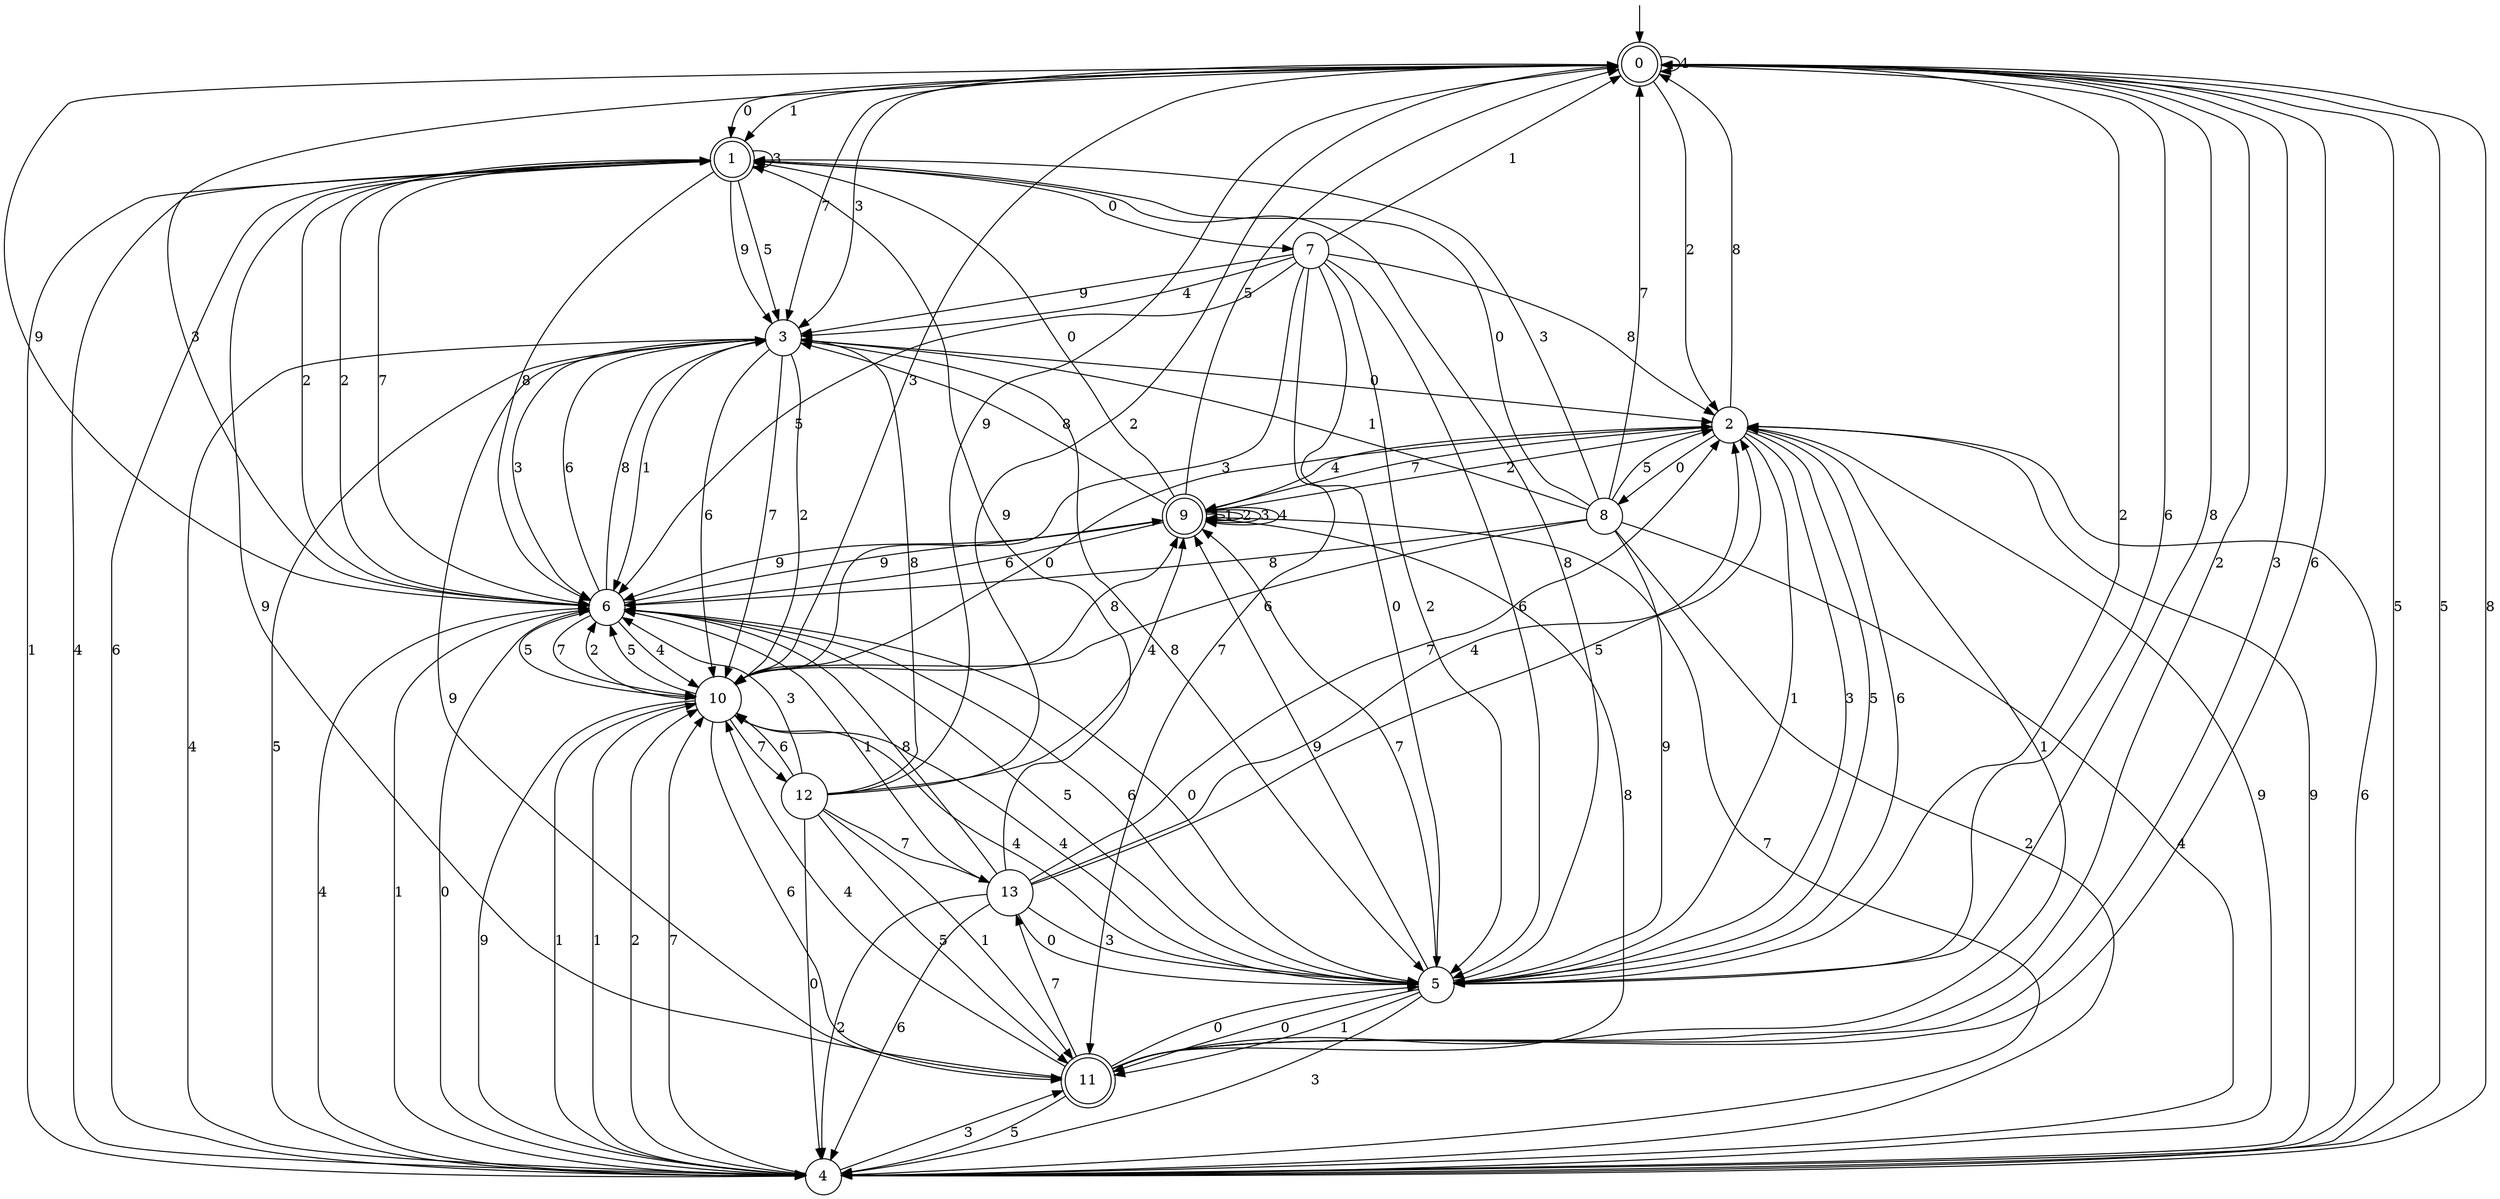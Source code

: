 digraph g {

	s0 [shape="doublecircle" label="0"];
	s1 [shape="doublecircle" label="1"];
	s2 [shape="circle" label="2"];
	s3 [shape="circle" label="3"];
	s4 [shape="circle" label="4"];
	s5 [shape="circle" label="5"];
	s6 [shape="circle" label="6"];
	s7 [shape="circle" label="7"];
	s8 [shape="circle" label="8"];
	s9 [shape="doublecircle" label="9"];
	s10 [shape="circle" label="10"];
	s11 [shape="doublecircle" label="11"];
	s12 [shape="circle" label="12"];
	s13 [shape="circle" label="13"];
	s0 -> s1 [label="0"];
	s0 -> s1 [label="1"];
	s0 -> s2 [label="2"];
	s0 -> s3 [label="3"];
	s0 -> s0 [label="4"];
	s0 -> s4 [label="5"];
	s0 -> s5 [label="6"];
	s0 -> s3 [label="7"];
	s0 -> s5 [label="8"];
	s0 -> s6 [label="9"];
	s1 -> s7 [label="0"];
	s1 -> s4 [label="1"];
	s1 -> s6 [label="2"];
	s1 -> s1 [label="3"];
	s1 -> s4 [label="4"];
	s1 -> s3 [label="5"];
	s1 -> s4 [label="6"];
	s1 -> s6 [label="7"];
	s1 -> s6 [label="8"];
	s1 -> s3 [label="9"];
	s2 -> s8 [label="0"];
	s2 -> s5 [label="1"];
	s2 -> s9 [label="2"];
	s2 -> s5 [label="3"];
	s2 -> s9 [label="4"];
	s2 -> s5 [label="5"];
	s2 -> s5 [label="6"];
	s2 -> s9 [label="7"];
	s2 -> s0 [label="8"];
	s2 -> s4 [label="9"];
	s3 -> s2 [label="0"];
	s3 -> s6 [label="1"];
	s3 -> s10 [label="2"];
	s3 -> s6 [label="3"];
	s3 -> s4 [label="4"];
	s3 -> s4 [label="5"];
	s3 -> s10 [label="6"];
	s3 -> s10 [label="7"];
	s3 -> s5 [label="8"];
	s3 -> s11 [label="9"];
	s4 -> s6 [label="0"];
	s4 -> s10 [label="1"];
	s4 -> s10 [label="2"];
	s4 -> s11 [label="3"];
	s4 -> s6 [label="4"];
	s4 -> s0 [label="5"];
	s4 -> s2 [label="6"];
	s4 -> s10 [label="7"];
	s4 -> s0 [label="8"];
	s4 -> s2 [label="9"];
	s5 -> s11 [label="0"];
	s5 -> s11 [label="1"];
	s5 -> s0 [label="2"];
	s5 -> s4 [label="3"];
	s5 -> s10 [label="4"];
	s5 -> s6 [label="5"];
	s5 -> s6 [label="6"];
	s5 -> s9 [label="7"];
	s5 -> s1 [label="8"];
	s5 -> s9 [label="9"];
	s6 -> s5 [label="0"];
	s6 -> s4 [label="1"];
	s6 -> s1 [label="2"];
	s6 -> s0 [label="3"];
	s6 -> s10 [label="4"];
	s6 -> s10 [label="5"];
	s6 -> s3 [label="6"];
	s6 -> s10 [label="7"];
	s6 -> s3 [label="8"];
	s6 -> s9 [label="9"];
	s7 -> s5 [label="0"];
	s7 -> s0 [label="1"];
	s7 -> s5 [label="2"];
	s7 -> s10 [label="3"];
	s7 -> s3 [label="4"];
	s7 -> s6 [label="5"];
	s7 -> s5 [label="6"];
	s7 -> s11 [label="7"];
	s7 -> s2 [label="8"];
	s7 -> s3 [label="9"];
	s8 -> s1 [label="0"];
	s8 -> s3 [label="1"];
	s8 -> s4 [label="2"];
	s8 -> s1 [label="3"];
	s8 -> s4 [label="4"];
	s8 -> s2 [label="5"];
	s8 -> s10 [label="6"];
	s8 -> s0 [label="7"];
	s8 -> s6 [label="8"];
	s8 -> s5 [label="9"];
	s9 -> s1 [label="0"];
	s9 -> s9 [label="1"];
	s9 -> s9 [label="2"];
	s9 -> s9 [label="3"];
	s9 -> s9 [label="4"];
	s9 -> s0 [label="5"];
	s9 -> s6 [label="6"];
	s9 -> s4 [label="7"];
	s9 -> s3 [label="8"];
	s9 -> s6 [label="9"];
	s10 -> s2 [label="0"];
	s10 -> s4 [label="1"];
	s10 -> s6 [label="2"];
	s10 -> s0 [label="3"];
	s10 -> s5 [label="4"];
	s10 -> s6 [label="5"];
	s10 -> s11 [label="6"];
	s10 -> s12 [label="7"];
	s10 -> s9 [label="8"];
	s10 -> s4 [label="9"];
	s11 -> s5 [label="0"];
	s11 -> s2 [label="1"];
	s11 -> s0 [label="2"];
	s11 -> s0 [label="3"];
	s11 -> s10 [label="4"];
	s11 -> s4 [label="5"];
	s11 -> s0 [label="6"];
	s11 -> s13 [label="7"];
	s11 -> s9 [label="8"];
	s11 -> s1 [label="9"];
	s12 -> s4 [label="0"];
	s12 -> s11 [label="1"];
	s12 -> s0 [label="2"];
	s12 -> s6 [label="3"];
	s12 -> s9 [label="4"];
	s12 -> s11 [label="5"];
	s12 -> s10 [label="6"];
	s12 -> s13 [label="7"];
	s12 -> s3 [label="8"];
	s12 -> s0 [label="9"];
	s13 -> s5 [label="0"];
	s13 -> s6 [label="1"];
	s13 -> s4 [label="2"];
	s13 -> s5 [label="3"];
	s13 -> s2 [label="4"];
	s13 -> s2 [label="5"];
	s13 -> s4 [label="6"];
	s13 -> s2 [label="7"];
	s13 -> s6 [label="8"];
	s13 -> s1 [label="9"];

__start0 [label="" shape="none" width="0" height="0"];
__start0 -> s0;

}
